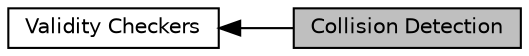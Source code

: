 digraph "Collision Detection"
{
  edge [fontname="Helvetica",fontsize="10",labelfontname="Helvetica",labelfontsize="10"];
  node [fontname="Helvetica",fontsize="10",shape=box];
  rankdir=LR;
  Node1 [label="Collision Detection",height=0.2,width=0.4,color="black", fillcolor="grey75", style="filled", fontcolor="black",tooltip="Collision Detection (CD) determines if a robot placed at a certain configuration is in collision with..."];
  Node2 [label="Validity Checkers",height=0.2,width=0.4,color="black", fillcolor="white", style="filled",URL="$group__ValidityCheckers.html",tooltip="Validity Checkers (VC) determine if a configuration is in  or ."];
  Node2->Node1 [shape=plaintext, dir="back", style="solid"];
}
